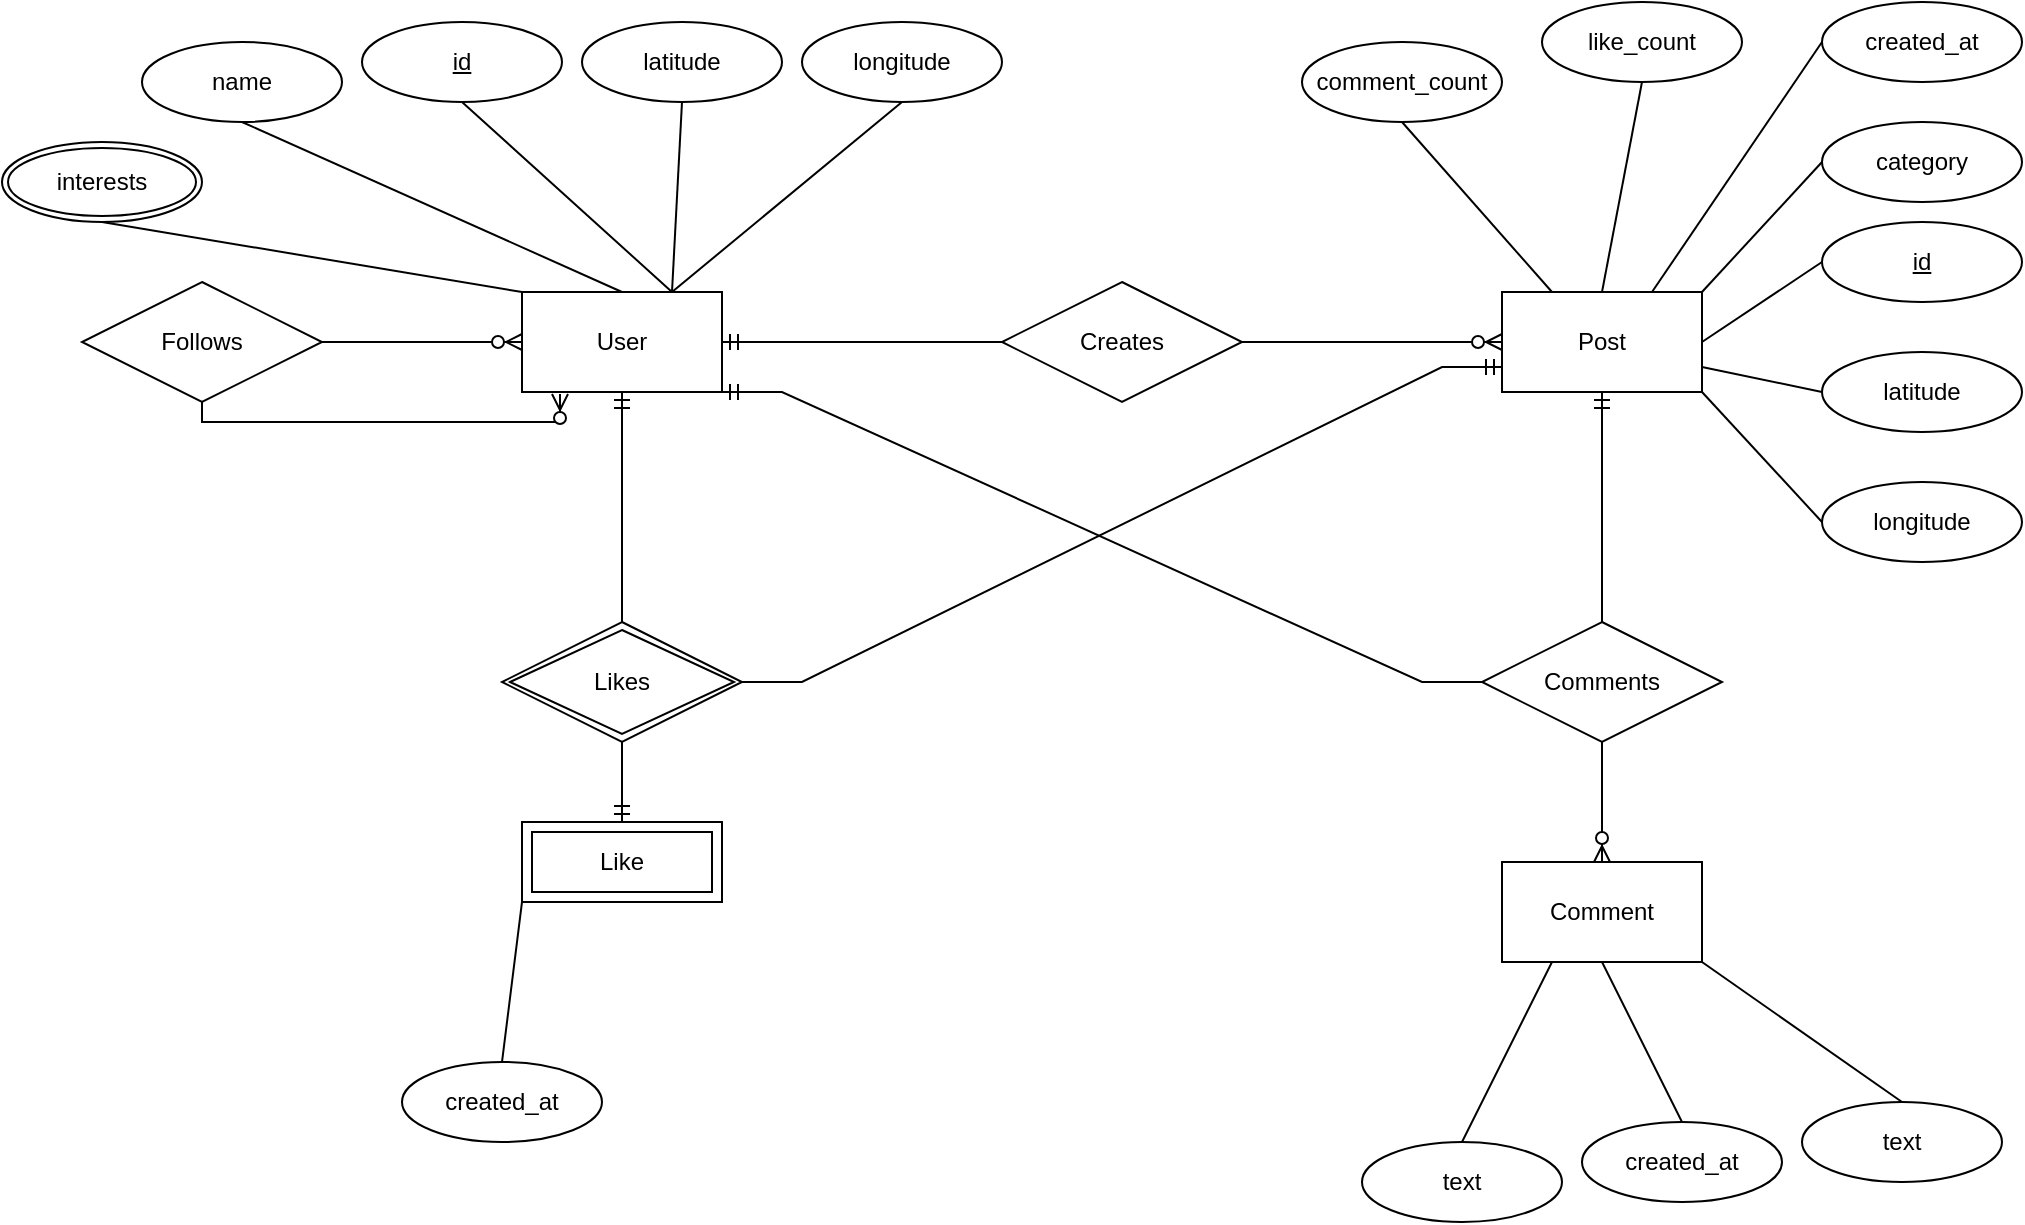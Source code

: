 <mxfile version="23.1.6" type="device">
  <diagram name="Page-1" id="e56a1550-8fbb-45ad-956c-1786394a9013">
    <mxGraphModel dx="1461" dy="907" grid="1" gridSize="10" guides="1" tooltips="1" connect="1" arrows="1" fold="1" page="1" pageScale="1" pageWidth="1100" pageHeight="850" background="none" math="0" shadow="0">
      <root>
        <mxCell id="0" />
        <mxCell id="1" parent="0" />
        <mxCell id="9UhZ2dSrjOauTP4R7U7s-1" value="User" style="html=1;dashed=0;whiteSpace=wrap;" vertex="1" parent="1">
          <mxGeometry x="500" y="375" width="100" height="50" as="geometry" />
        </mxCell>
        <mxCell id="9UhZ2dSrjOauTP4R7U7s-2" value="name" style="ellipse;whiteSpace=wrap;html=1;align=center;" vertex="1" parent="1">
          <mxGeometry x="310" y="250" width="100" height="40" as="geometry" />
        </mxCell>
        <mxCell id="9UhZ2dSrjOauTP4R7U7s-5" value="interests" style="ellipse;shape=doubleEllipse;margin=3;whiteSpace=wrap;html=1;align=center;" vertex="1" parent="1">
          <mxGeometry x="240" y="300" width="100" height="40" as="geometry" />
        </mxCell>
        <mxCell id="9UhZ2dSrjOauTP4R7U7s-7" value="Post" style="html=1;dashed=0;whiteSpace=wrap;" vertex="1" parent="1">
          <mxGeometry x="990" y="375" width="100" height="50" as="geometry" />
        </mxCell>
        <mxCell id="9UhZ2dSrjOauTP4R7U7s-8" value="Like" style="shape=ext;margin=3;double=1;whiteSpace=wrap;html=1;align=center;" vertex="1" parent="1">
          <mxGeometry x="500" y="640" width="100" height="40" as="geometry" />
        </mxCell>
        <mxCell id="9UhZ2dSrjOauTP4R7U7s-10" value="created_at" style="ellipse;whiteSpace=wrap;html=1;align=center;" vertex="1" parent="1">
          <mxGeometry x="440" y="760" width="100" height="40" as="geometry" />
        </mxCell>
        <mxCell id="9UhZ2dSrjOauTP4R7U7s-11" value="created_at" style="ellipse;whiteSpace=wrap;html=1;align=center;" vertex="1" parent="1">
          <mxGeometry x="1030" y="790" width="100" height="40" as="geometry" />
        </mxCell>
        <mxCell id="9UhZ2dSrjOauTP4R7U7s-12" value="created_at" style="ellipse;whiteSpace=wrap;html=1;align=center;" vertex="1" parent="1">
          <mxGeometry x="1150" y="230" width="100" height="40" as="geometry" />
        </mxCell>
        <mxCell id="9UhZ2dSrjOauTP4R7U7s-14" value="" style="endArrow=none;html=1;rounded=0;entryX=0;entryY=1;entryDx=0;entryDy=0;exitX=0.5;exitY=0;exitDx=0;exitDy=0;" edge="1" parent="1" source="9UhZ2dSrjOauTP4R7U7s-10" target="9UhZ2dSrjOauTP4R7U7s-8">
          <mxGeometry width="50" height="50" relative="1" as="geometry">
            <mxPoint x="410" y="450" as="sourcePoint" />
            <mxPoint x="460" y="400" as="targetPoint" />
          </mxGeometry>
        </mxCell>
        <mxCell id="9UhZ2dSrjOauTP4R7U7s-15" value="" style="endArrow=none;html=1;rounded=0;entryX=0.5;entryY=0;entryDx=0;entryDy=0;exitX=0.5;exitY=1;exitDx=0;exitDy=0;" edge="1" parent="1" source="9UhZ2dSrjOauTP4R7U7s-47" target="9UhZ2dSrjOauTP4R7U7s-11">
          <mxGeometry width="50" height="50" relative="1" as="geometry">
            <mxPoint x="830" y="690" as="sourcePoint" />
            <mxPoint x="680" y="500" as="targetPoint" />
          </mxGeometry>
        </mxCell>
        <mxCell id="9UhZ2dSrjOauTP4R7U7s-16" value="text" style="ellipse;whiteSpace=wrap;html=1;align=center;" vertex="1" parent="1">
          <mxGeometry x="920" y="800" width="100" height="40" as="geometry" />
        </mxCell>
        <mxCell id="9UhZ2dSrjOauTP4R7U7s-17" value="" style="endArrow=none;html=1;rounded=0;entryX=0.5;entryY=0;entryDx=0;entryDy=0;exitX=0.25;exitY=1;exitDx=0;exitDy=0;" edge="1" parent="1" source="9UhZ2dSrjOauTP4R7U7s-47" target="9UhZ2dSrjOauTP4R7U7s-16">
          <mxGeometry width="50" height="50" relative="1" as="geometry">
            <mxPoint x="774" y="690" as="sourcePoint" />
            <mxPoint x="870" y="770" as="targetPoint" />
          </mxGeometry>
        </mxCell>
        <mxCell id="9UhZ2dSrjOauTP4R7U7s-20" value="id" style="ellipse;whiteSpace=wrap;html=1;align=center;fontStyle=4;" vertex="1" parent="1">
          <mxGeometry x="420" y="240" width="100" height="40" as="geometry" />
        </mxCell>
        <mxCell id="9UhZ2dSrjOauTP4R7U7s-22" value="id" style="ellipse;whiteSpace=wrap;html=1;align=center;fontStyle=4;" vertex="1" parent="1">
          <mxGeometry x="1150" y="340" width="100" height="40" as="geometry" />
        </mxCell>
        <mxCell id="9UhZ2dSrjOauTP4R7U7s-23" value="Follows" style="shape=rhombus;perimeter=rhombusPerimeter;whiteSpace=wrap;html=1;align=center;" vertex="1" parent="1">
          <mxGeometry x="280" y="370" width="120" height="60" as="geometry" />
        </mxCell>
        <mxCell id="9UhZ2dSrjOauTP4R7U7s-35" value="Likes" style="shape=rhombus;double=1;perimeter=rhombusPerimeter;whiteSpace=wrap;html=1;align=center;" vertex="1" parent="1">
          <mxGeometry x="490" y="540" width="120" height="60" as="geometry" />
        </mxCell>
        <mxCell id="9UhZ2dSrjOauTP4R7U7s-36" value="Creates" style="shape=rhombus;perimeter=rhombusPerimeter;whiteSpace=wrap;html=1;align=center;" vertex="1" parent="1">
          <mxGeometry x="740" y="370" width="120" height="60" as="geometry" />
        </mxCell>
        <mxCell id="9UhZ2dSrjOauTP4R7U7s-45" value="" style="edgeStyle=entityRelationEdgeStyle;fontSize=12;html=1;endArrow=ERzeroToMany;endFill=1;rounded=0;" edge="1" parent="1" source="9UhZ2dSrjOauTP4R7U7s-23">
          <mxGeometry width="100" height="100" relative="1" as="geometry">
            <mxPoint x="400" y="500" as="sourcePoint" />
            <mxPoint x="500" y="400" as="targetPoint" />
          </mxGeometry>
        </mxCell>
        <mxCell id="9UhZ2dSrjOauTP4R7U7s-46" value="" style="edgeStyle=orthogonalEdgeStyle;fontSize=12;html=1;endArrow=ERzeroToMany;endFill=1;rounded=0;entryX=0.19;entryY=1.02;entryDx=0;entryDy=0;exitX=0.5;exitY=1;exitDx=0;exitDy=0;entryPerimeter=0;" edge="1" parent="1" source="9UhZ2dSrjOauTP4R7U7s-23" target="9UhZ2dSrjOauTP4R7U7s-1">
          <mxGeometry width="100" height="100" relative="1" as="geometry">
            <mxPoint x="350" y="490" as="sourcePoint" />
            <mxPoint x="450" y="490" as="targetPoint" />
          </mxGeometry>
        </mxCell>
        <mxCell id="9UhZ2dSrjOauTP4R7U7s-47" value="Comment" style="html=1;dashed=0;whiteSpace=wrap;" vertex="1" parent="1">
          <mxGeometry x="990" y="660" width="100" height="50" as="geometry" />
        </mxCell>
        <mxCell id="9UhZ2dSrjOauTP4R7U7s-48" value="Comments" style="shape=rhombus;perimeter=rhombusPerimeter;whiteSpace=wrap;html=1;align=center;" vertex="1" parent="1">
          <mxGeometry x="980" y="540" width="120" height="60" as="geometry" />
        </mxCell>
        <mxCell id="9UhZ2dSrjOauTP4R7U7s-49" value="" style="fontSize=12;html=1;endArrow=ERzeroToMany;endFill=1;rounded=0;entryX=0;entryY=0.5;entryDx=0;entryDy=0;exitX=1;exitY=0.5;exitDx=0;exitDy=0;" edge="1" parent="1" source="9UhZ2dSrjOauTP4R7U7s-36" target="9UhZ2dSrjOauTP4R7U7s-7">
          <mxGeometry width="100" height="100" relative="1" as="geometry">
            <mxPoint x="880" y="330" as="sourcePoint" />
            <mxPoint x="990" y="299.5" as="targetPoint" />
          </mxGeometry>
        </mxCell>
        <mxCell id="9UhZ2dSrjOauTP4R7U7s-50" value="" style="fontSize=12;html=1;endArrow=ERmandOne;rounded=0;entryX=1;entryY=0.5;entryDx=0;entryDy=0;" edge="1" parent="1" source="9UhZ2dSrjOauTP4R7U7s-36" target="9UhZ2dSrjOauTP4R7U7s-1">
          <mxGeometry width="100" height="100" relative="1" as="geometry">
            <mxPoint x="600" y="530" as="sourcePoint" />
            <mxPoint x="700" y="430" as="targetPoint" />
          </mxGeometry>
        </mxCell>
        <mxCell id="9UhZ2dSrjOauTP4R7U7s-52" value="" style="fontSize=12;html=1;endArrow=ERmandOne;rounded=0;exitX=0.5;exitY=0;exitDx=0;exitDy=0;entryX=0.5;entryY=1;entryDx=0;entryDy=0;" edge="1" parent="1" source="9UhZ2dSrjOauTP4R7U7s-48" target="9UhZ2dSrjOauTP4R7U7s-7">
          <mxGeometry width="100" height="100" relative="1" as="geometry">
            <mxPoint x="890" y="525" as="sourcePoint" />
            <mxPoint x="990" y="425" as="targetPoint" />
          </mxGeometry>
        </mxCell>
        <mxCell id="9UhZ2dSrjOauTP4R7U7s-53" value="" style="edgeStyle=orthogonalEdgeStyle;fontSize=12;html=1;endArrow=ERzeroToMany;endFill=1;rounded=0;entryX=0.5;entryY=0;entryDx=0;entryDy=0;exitX=0.5;exitY=1;exitDx=0;exitDy=0;" edge="1" parent="1" source="9UhZ2dSrjOauTP4R7U7s-48" target="9UhZ2dSrjOauTP4R7U7s-47">
          <mxGeometry width="100" height="100" relative="1" as="geometry">
            <mxPoint x="540" y="644" as="sourcePoint" />
            <mxPoint x="719" y="640" as="targetPoint" />
          </mxGeometry>
        </mxCell>
        <mxCell id="9UhZ2dSrjOauTP4R7U7s-54" value="" style="edgeStyle=entityRelationEdgeStyle;fontSize=12;html=1;endArrow=ERmandOne;rounded=0;entryX=1;entryY=1;entryDx=0;entryDy=0;exitX=0;exitY=0.5;exitDx=0;exitDy=0;" edge="1" parent="1" source="9UhZ2dSrjOauTP4R7U7s-48" target="9UhZ2dSrjOauTP4R7U7s-1">
          <mxGeometry width="100" height="100" relative="1" as="geometry">
            <mxPoint x="730" y="495" as="sourcePoint" />
            <mxPoint x="590" y="520" as="targetPoint" />
          </mxGeometry>
        </mxCell>
        <mxCell id="9UhZ2dSrjOauTP4R7U7s-55" value="" style="fontSize=12;html=1;endArrow=ERmandOne;rounded=0;entryX=0.5;entryY=1;entryDx=0;entryDy=0;exitX=0.5;exitY=0;exitDx=0;exitDy=0;" edge="1" parent="1" source="9UhZ2dSrjOauTP4R7U7s-35" target="9UhZ2dSrjOauTP4R7U7s-1">
          <mxGeometry width="100" height="100" relative="1" as="geometry">
            <mxPoint x="970" y="635" as="sourcePoint" />
            <mxPoint x="590" y="490" as="targetPoint" />
          </mxGeometry>
        </mxCell>
        <mxCell id="9UhZ2dSrjOauTP4R7U7s-56" value="" style="fontSize=12;html=1;endArrow=ERmandOne;rounded=0;entryX=0.5;entryY=0;entryDx=0;entryDy=0;exitX=0.5;exitY=1;exitDx=0;exitDy=0;" edge="1" parent="1" source="9UhZ2dSrjOauTP4R7U7s-35" target="9UhZ2dSrjOauTP4R7U7s-8">
          <mxGeometry width="100" height="100" relative="1" as="geometry">
            <mxPoint x="729" y="680" as="sourcePoint" />
            <mxPoint x="729" y="565" as="targetPoint" />
          </mxGeometry>
        </mxCell>
        <mxCell id="9UhZ2dSrjOauTP4R7U7s-58" value="" style="edgeStyle=entityRelationEdgeStyle;fontSize=12;html=1;endArrow=ERmandOne;rounded=0;entryX=0;entryY=0.75;entryDx=0;entryDy=0;exitX=1;exitY=0.5;exitDx=0;exitDy=0;" edge="1" parent="1" source="9UhZ2dSrjOauTP4R7U7s-35" target="9UhZ2dSrjOauTP4R7U7s-7">
          <mxGeometry width="100" height="100" relative="1" as="geometry">
            <mxPoint x="650" y="530" as="sourcePoint" />
            <mxPoint x="750" y="430" as="targetPoint" />
          </mxGeometry>
        </mxCell>
        <mxCell id="9UhZ2dSrjOauTP4R7U7s-59" value="" style="endArrow=none;html=1;rounded=0;exitX=0.5;exitY=1;exitDx=0;exitDy=0;entryX=0;entryY=0;entryDx=0;entryDy=0;" edge="1" parent="1" source="9UhZ2dSrjOauTP4R7U7s-5" target="9UhZ2dSrjOauTP4R7U7s-1">
          <mxGeometry width="50" height="50" relative="1" as="geometry">
            <mxPoint x="450" y="430" as="sourcePoint" />
            <mxPoint x="490" y="340" as="targetPoint" />
          </mxGeometry>
        </mxCell>
        <mxCell id="9UhZ2dSrjOauTP4R7U7s-60" value="" style="endArrow=none;html=1;rounded=0;entryX=0.5;entryY=1;entryDx=0;entryDy=0;exitX=0.5;exitY=0;exitDx=0;exitDy=0;" edge="1" parent="1" source="9UhZ2dSrjOauTP4R7U7s-1" target="9UhZ2dSrjOauTP4R7U7s-2">
          <mxGeometry width="50" height="50" relative="1" as="geometry">
            <mxPoint x="680" y="510" as="sourcePoint" />
            <mxPoint x="730" y="460" as="targetPoint" />
          </mxGeometry>
        </mxCell>
        <mxCell id="9UhZ2dSrjOauTP4R7U7s-61" value="" style="endArrow=none;html=1;rounded=0;entryX=0.5;entryY=1;entryDx=0;entryDy=0;exitX=0.75;exitY=0;exitDx=0;exitDy=0;" edge="1" parent="1" source="9UhZ2dSrjOauTP4R7U7s-1" target="9UhZ2dSrjOauTP4R7U7s-20">
          <mxGeometry width="50" height="50" relative="1" as="geometry">
            <mxPoint x="680" y="510" as="sourcePoint" />
            <mxPoint x="730" y="460" as="targetPoint" />
          </mxGeometry>
        </mxCell>
        <mxCell id="9UhZ2dSrjOauTP4R7U7s-62" value="" style="endArrow=none;html=1;rounded=0;entryX=0;entryY=0.5;entryDx=0;entryDy=0;exitX=1;exitY=0.5;exitDx=0;exitDy=0;" edge="1" parent="1" source="9UhZ2dSrjOauTP4R7U7s-7" target="9UhZ2dSrjOauTP4R7U7s-22">
          <mxGeometry width="50" height="50" relative="1" as="geometry">
            <mxPoint x="680" y="510" as="sourcePoint" />
            <mxPoint x="730" y="460" as="targetPoint" />
          </mxGeometry>
        </mxCell>
        <mxCell id="9UhZ2dSrjOauTP4R7U7s-63" value="" style="endArrow=none;html=1;rounded=0;entryX=0;entryY=0.5;entryDx=0;entryDy=0;exitX=0.75;exitY=0;exitDx=0;exitDy=0;" edge="1" parent="1" source="9UhZ2dSrjOauTP4R7U7s-7" target="9UhZ2dSrjOauTP4R7U7s-12">
          <mxGeometry width="50" height="50" relative="1" as="geometry">
            <mxPoint x="680" y="510" as="sourcePoint" />
            <mxPoint x="730" y="460" as="targetPoint" />
          </mxGeometry>
        </mxCell>
        <mxCell id="9UhZ2dSrjOauTP4R7U7s-64" value="like_count" style="ellipse;whiteSpace=wrap;html=1;align=center;" vertex="1" parent="1">
          <mxGeometry x="1010" y="230" width="100" height="40" as="geometry" />
        </mxCell>
        <mxCell id="9UhZ2dSrjOauTP4R7U7s-65" value="comment_count" style="ellipse;whiteSpace=wrap;html=1;align=center;" vertex="1" parent="1">
          <mxGeometry x="890" y="250" width="100" height="40" as="geometry" />
        </mxCell>
        <mxCell id="9UhZ2dSrjOauTP4R7U7s-66" value="" style="endArrow=none;html=1;rounded=0;entryX=0.5;entryY=1;entryDx=0;entryDy=0;exitX=0.25;exitY=0;exitDx=0;exitDy=0;" edge="1" parent="1" source="9UhZ2dSrjOauTP4R7U7s-7" target="9UhZ2dSrjOauTP4R7U7s-65">
          <mxGeometry width="50" height="50" relative="1" as="geometry">
            <mxPoint x="680" y="510" as="sourcePoint" />
            <mxPoint x="730" y="460" as="targetPoint" />
          </mxGeometry>
        </mxCell>
        <mxCell id="9UhZ2dSrjOauTP4R7U7s-67" value="" style="endArrow=none;html=1;rounded=0;entryX=0.5;entryY=1;entryDx=0;entryDy=0;exitX=0.5;exitY=0;exitDx=0;exitDy=0;" edge="1" parent="1" source="9UhZ2dSrjOauTP4R7U7s-7" target="9UhZ2dSrjOauTP4R7U7s-64">
          <mxGeometry width="50" height="50" relative="1" as="geometry">
            <mxPoint x="680" y="510" as="sourcePoint" />
            <mxPoint x="730" y="460" as="targetPoint" />
          </mxGeometry>
        </mxCell>
        <mxCell id="9UhZ2dSrjOauTP4R7U7s-68" value="latitude" style="ellipse;whiteSpace=wrap;html=1;align=center;" vertex="1" parent="1">
          <mxGeometry x="1150" y="405" width="100" height="40" as="geometry" />
        </mxCell>
        <mxCell id="9UhZ2dSrjOauTP4R7U7s-69" value="longitude" style="ellipse;whiteSpace=wrap;html=1;align=center;" vertex="1" parent="1">
          <mxGeometry x="1150" y="470" width="100" height="40" as="geometry" />
        </mxCell>
        <mxCell id="9UhZ2dSrjOauTP4R7U7s-70" value="" style="endArrow=none;html=1;rounded=0;entryX=0;entryY=0.5;entryDx=0;entryDy=0;exitX=1;exitY=0.75;exitDx=0;exitDy=0;" edge="1" parent="1" source="9UhZ2dSrjOauTP4R7U7s-7" target="9UhZ2dSrjOauTP4R7U7s-68">
          <mxGeometry width="50" height="50" relative="1" as="geometry">
            <mxPoint x="680" y="510" as="sourcePoint" />
            <mxPoint x="730" y="460" as="targetPoint" />
          </mxGeometry>
        </mxCell>
        <mxCell id="9UhZ2dSrjOauTP4R7U7s-71" value="" style="endArrow=none;html=1;rounded=0;entryX=0;entryY=0.5;entryDx=0;entryDy=0;exitX=1;exitY=1;exitDx=0;exitDy=0;" edge="1" parent="1" source="9UhZ2dSrjOauTP4R7U7s-7" target="9UhZ2dSrjOauTP4R7U7s-69">
          <mxGeometry width="50" height="50" relative="1" as="geometry">
            <mxPoint x="680" y="510" as="sourcePoint" />
            <mxPoint x="730" y="460" as="targetPoint" />
          </mxGeometry>
        </mxCell>
        <mxCell id="9UhZ2dSrjOauTP4R7U7s-72" value="category" style="ellipse;whiteSpace=wrap;html=1;align=center;" vertex="1" parent="1">
          <mxGeometry x="1150" y="290" width="100" height="40" as="geometry" />
        </mxCell>
        <mxCell id="9UhZ2dSrjOauTP4R7U7s-73" value="" style="endArrow=none;html=1;rounded=0;entryX=0;entryY=0.5;entryDx=0;entryDy=0;exitX=1;exitY=0;exitDx=0;exitDy=0;" edge="1" parent="1" source="9UhZ2dSrjOauTP4R7U7s-7" target="9UhZ2dSrjOauTP4R7U7s-72">
          <mxGeometry width="50" height="50" relative="1" as="geometry">
            <mxPoint x="680" y="510" as="sourcePoint" />
            <mxPoint x="730" y="460" as="targetPoint" />
          </mxGeometry>
        </mxCell>
        <mxCell id="9UhZ2dSrjOauTP4R7U7s-74" value="text" style="ellipse;whiteSpace=wrap;html=1;align=center;" vertex="1" parent="1">
          <mxGeometry x="1140" y="780" width="100" height="40" as="geometry" />
        </mxCell>
        <mxCell id="9UhZ2dSrjOauTP4R7U7s-75" value="" style="endArrow=none;html=1;rounded=0;entryX=0.5;entryY=0;entryDx=0;entryDy=0;exitX=1;exitY=1;exitDx=0;exitDy=0;" edge="1" parent="1" source="9UhZ2dSrjOauTP4R7U7s-47" target="9UhZ2dSrjOauTP4R7U7s-74">
          <mxGeometry width="50" height="50" relative="1" as="geometry">
            <mxPoint x="680" y="510" as="sourcePoint" />
            <mxPoint x="730" y="460" as="targetPoint" />
          </mxGeometry>
        </mxCell>
        <mxCell id="9UhZ2dSrjOauTP4R7U7s-76" value="longitude" style="ellipse;whiteSpace=wrap;html=1;align=center;" vertex="1" parent="1">
          <mxGeometry x="640" y="240" width="100" height="40" as="geometry" />
        </mxCell>
        <mxCell id="9UhZ2dSrjOauTP4R7U7s-77" value="latitude" style="ellipse;whiteSpace=wrap;html=1;align=center;" vertex="1" parent="1">
          <mxGeometry x="530" y="240" width="100" height="40" as="geometry" />
        </mxCell>
        <mxCell id="9UhZ2dSrjOauTP4R7U7s-78" value="" style="endArrow=none;html=1;rounded=0;entryX=0.5;entryY=1;entryDx=0;entryDy=0;exitX=0.75;exitY=0;exitDx=0;exitDy=0;" edge="1" parent="1" source="9UhZ2dSrjOauTP4R7U7s-1" target="9UhZ2dSrjOauTP4R7U7s-77">
          <mxGeometry width="50" height="50" relative="1" as="geometry">
            <mxPoint x="730" y="480" as="sourcePoint" />
            <mxPoint x="780" y="430" as="targetPoint" />
          </mxGeometry>
        </mxCell>
        <mxCell id="9UhZ2dSrjOauTP4R7U7s-79" value="" style="endArrow=none;html=1;rounded=0;entryX=0.5;entryY=1;entryDx=0;entryDy=0;exitX=0.75;exitY=0;exitDx=0;exitDy=0;" edge="1" parent="1" source="9UhZ2dSrjOauTP4R7U7s-1" target="9UhZ2dSrjOauTP4R7U7s-76">
          <mxGeometry width="50" height="50" relative="1" as="geometry">
            <mxPoint x="730" y="480" as="sourcePoint" />
            <mxPoint x="780" y="430" as="targetPoint" />
          </mxGeometry>
        </mxCell>
      </root>
    </mxGraphModel>
  </diagram>
</mxfile>
